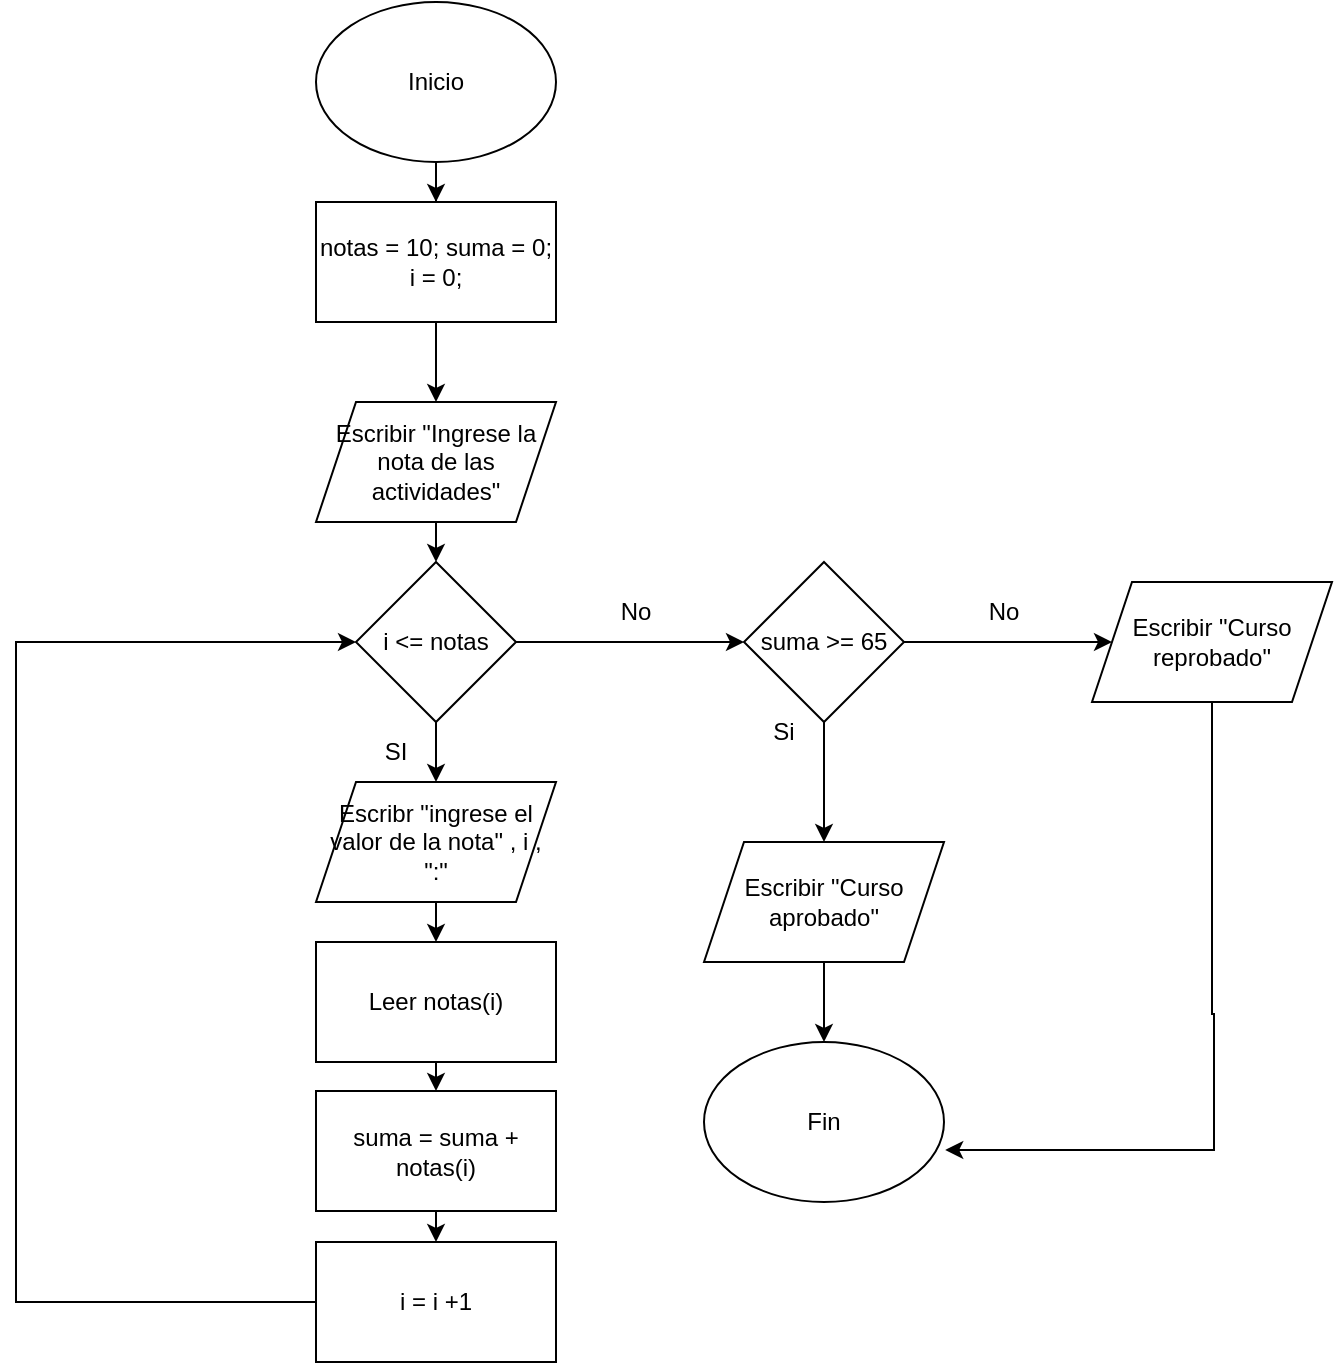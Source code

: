 <mxfile version="26.0.11">
  <diagram id="C5RBs43oDa-KdzZeNtuy" name="Page-1">
    <mxGraphModel dx="1167" dy="580" grid="1" gridSize="10" guides="1" tooltips="1" connect="1" arrows="1" fold="1" page="1" pageScale="1" pageWidth="827" pageHeight="1169" math="0" shadow="0">
      <root>
        <mxCell id="WIyWlLk6GJQsqaUBKTNV-0" />
        <mxCell id="WIyWlLk6GJQsqaUBKTNV-1" parent="WIyWlLk6GJQsqaUBKTNV-0" />
        <mxCell id="7sFbTW-ODERo6YKJCFsh-11" value="" style="edgeStyle=orthogonalEdgeStyle;rounded=0;orthogonalLoop=1;jettySize=auto;html=1;" edge="1" parent="WIyWlLk6GJQsqaUBKTNV-1" source="7sFbTW-ODERo6YKJCFsh-0" target="7sFbTW-ODERo6YKJCFsh-2">
          <mxGeometry relative="1" as="geometry" />
        </mxCell>
        <mxCell id="7sFbTW-ODERo6YKJCFsh-0" value="Inicio" style="ellipse;whiteSpace=wrap;html=1;" vertex="1" parent="WIyWlLk6GJQsqaUBKTNV-1">
          <mxGeometry x="220" y="10" width="120" height="80" as="geometry" />
        </mxCell>
        <mxCell id="7sFbTW-ODERo6YKJCFsh-18" style="edgeStyle=orthogonalEdgeStyle;rounded=0;orthogonalLoop=1;jettySize=auto;html=1;exitX=0.5;exitY=1;exitDx=0;exitDy=0;entryX=0.5;entryY=0;entryDx=0;entryDy=0;" edge="1" parent="WIyWlLk6GJQsqaUBKTNV-1" source="7sFbTW-ODERo6YKJCFsh-1" target="7sFbTW-ODERo6YKJCFsh-3">
          <mxGeometry relative="1" as="geometry" />
        </mxCell>
        <mxCell id="7sFbTW-ODERo6YKJCFsh-1" value="Escribir &quot;Ingrese la nota de las actividades&quot;" style="shape=parallelogram;perimeter=parallelogramPerimeter;whiteSpace=wrap;html=1;fixedSize=1;" vertex="1" parent="WIyWlLk6GJQsqaUBKTNV-1">
          <mxGeometry x="220" y="210" width="120" height="60" as="geometry" />
        </mxCell>
        <mxCell id="7sFbTW-ODERo6YKJCFsh-15" value="" style="edgeStyle=orthogonalEdgeStyle;rounded=0;orthogonalLoop=1;jettySize=auto;html=1;" edge="1" parent="WIyWlLk6GJQsqaUBKTNV-1" source="7sFbTW-ODERo6YKJCFsh-2" target="7sFbTW-ODERo6YKJCFsh-1">
          <mxGeometry relative="1" as="geometry" />
        </mxCell>
        <mxCell id="7sFbTW-ODERo6YKJCFsh-2" value="notas = 10; suma = 0; i = 0;" style="rounded=0;whiteSpace=wrap;html=1;" vertex="1" parent="WIyWlLk6GJQsqaUBKTNV-1">
          <mxGeometry x="220" y="110" width="120" height="60" as="geometry" />
        </mxCell>
        <mxCell id="7sFbTW-ODERo6YKJCFsh-19" style="edgeStyle=orthogonalEdgeStyle;rounded=0;orthogonalLoop=1;jettySize=auto;html=1;exitX=0.5;exitY=1;exitDx=0;exitDy=0;" edge="1" parent="WIyWlLk6GJQsqaUBKTNV-1" source="7sFbTW-ODERo6YKJCFsh-3" target="7sFbTW-ODERo6YKJCFsh-12">
          <mxGeometry relative="1" as="geometry" />
        </mxCell>
        <mxCell id="7sFbTW-ODERo6YKJCFsh-40" value="" style="edgeStyle=orthogonalEdgeStyle;rounded=0;orthogonalLoop=1;jettySize=auto;html=1;entryX=0;entryY=0.5;entryDx=0;entryDy=0;" edge="1" parent="WIyWlLk6GJQsqaUBKTNV-1" source="7sFbTW-ODERo6YKJCFsh-3" target="7sFbTW-ODERo6YKJCFsh-7">
          <mxGeometry relative="1" as="geometry" />
        </mxCell>
        <mxCell id="7sFbTW-ODERo6YKJCFsh-3" value="i &amp;lt;= notas" style="rhombus;whiteSpace=wrap;html=1;" vertex="1" parent="WIyWlLk6GJQsqaUBKTNV-1">
          <mxGeometry x="240" y="290" width="80" height="80" as="geometry" />
        </mxCell>
        <mxCell id="7sFbTW-ODERo6YKJCFsh-21" style="edgeStyle=orthogonalEdgeStyle;rounded=0;orthogonalLoop=1;jettySize=auto;html=1;exitX=0.5;exitY=1;exitDx=0;exitDy=0;entryX=0.5;entryY=0;entryDx=0;entryDy=0;" edge="1" parent="WIyWlLk6GJQsqaUBKTNV-1" source="7sFbTW-ODERo6YKJCFsh-5" target="7sFbTW-ODERo6YKJCFsh-6">
          <mxGeometry relative="1" as="geometry" />
        </mxCell>
        <mxCell id="7sFbTW-ODERo6YKJCFsh-5" value="Leer notas(i)" style="rounded=0;whiteSpace=wrap;html=1;" vertex="1" parent="WIyWlLk6GJQsqaUBKTNV-1">
          <mxGeometry x="220" y="480" width="120" height="60" as="geometry" />
        </mxCell>
        <mxCell id="7sFbTW-ODERo6YKJCFsh-35" style="edgeStyle=orthogonalEdgeStyle;rounded=0;orthogonalLoop=1;jettySize=auto;html=1;exitX=0.5;exitY=1;exitDx=0;exitDy=0;entryX=0.5;entryY=0;entryDx=0;entryDy=0;" edge="1" parent="WIyWlLk6GJQsqaUBKTNV-1" source="7sFbTW-ODERo6YKJCFsh-6" target="7sFbTW-ODERo6YKJCFsh-34">
          <mxGeometry relative="1" as="geometry" />
        </mxCell>
        <mxCell id="7sFbTW-ODERo6YKJCFsh-6" value="suma = suma + notas(i)" style="rounded=0;whiteSpace=wrap;html=1;" vertex="1" parent="WIyWlLk6GJQsqaUBKTNV-1">
          <mxGeometry x="220" y="554.5" width="120" height="60" as="geometry" />
        </mxCell>
        <mxCell id="7sFbTW-ODERo6YKJCFsh-23" style="edgeStyle=orthogonalEdgeStyle;rounded=0;orthogonalLoop=1;jettySize=auto;html=1;exitX=0.5;exitY=1;exitDx=0;exitDy=0;" edge="1" parent="WIyWlLk6GJQsqaUBKTNV-1" source="7sFbTW-ODERo6YKJCFsh-7" target="7sFbTW-ODERo6YKJCFsh-8">
          <mxGeometry relative="1" as="geometry" />
        </mxCell>
        <mxCell id="7sFbTW-ODERo6YKJCFsh-25" style="edgeStyle=orthogonalEdgeStyle;rounded=0;orthogonalLoop=1;jettySize=auto;html=1;exitX=1;exitY=0.5;exitDx=0;exitDy=0;entryX=0;entryY=0.5;entryDx=0;entryDy=0;" edge="1" parent="WIyWlLk6GJQsqaUBKTNV-1" source="7sFbTW-ODERo6YKJCFsh-7" target="7sFbTW-ODERo6YKJCFsh-9">
          <mxGeometry relative="1" as="geometry" />
        </mxCell>
        <mxCell id="7sFbTW-ODERo6YKJCFsh-7" value="suma &amp;gt;= 65" style="rhombus;whiteSpace=wrap;html=1;" vertex="1" parent="WIyWlLk6GJQsqaUBKTNV-1">
          <mxGeometry x="434" y="290" width="80" height="80" as="geometry" />
        </mxCell>
        <mxCell id="7sFbTW-ODERo6YKJCFsh-38" value="" style="edgeStyle=orthogonalEdgeStyle;rounded=0;orthogonalLoop=1;jettySize=auto;html=1;" edge="1" parent="WIyWlLk6GJQsqaUBKTNV-1" source="7sFbTW-ODERo6YKJCFsh-8" target="7sFbTW-ODERo6YKJCFsh-10">
          <mxGeometry relative="1" as="geometry" />
        </mxCell>
        <mxCell id="7sFbTW-ODERo6YKJCFsh-8" value="Escribir &quot;Curso aprobado&quot;" style="shape=parallelogram;perimeter=parallelogramPerimeter;whiteSpace=wrap;html=1;fixedSize=1;" vertex="1" parent="WIyWlLk6GJQsqaUBKTNV-1">
          <mxGeometry x="414" y="430" width="120" height="60" as="geometry" />
        </mxCell>
        <mxCell id="7sFbTW-ODERo6YKJCFsh-39" style="edgeStyle=orthogonalEdgeStyle;rounded=0;orthogonalLoop=1;jettySize=auto;html=1;entryX=1.005;entryY=0.675;entryDx=0;entryDy=0;entryPerimeter=0;" edge="1" parent="WIyWlLk6GJQsqaUBKTNV-1" source="7sFbTW-ODERo6YKJCFsh-9" target="7sFbTW-ODERo6YKJCFsh-10">
          <mxGeometry relative="1" as="geometry">
            <mxPoint x="668" y="662.667" as="targetPoint" />
            <Array as="points">
              <mxPoint x="668" y="516" />
              <mxPoint x="669" y="584" />
            </Array>
          </mxGeometry>
        </mxCell>
        <mxCell id="7sFbTW-ODERo6YKJCFsh-9" value="Escribir &quot;Curso reprobado&quot;" style="shape=parallelogram;perimeter=parallelogramPerimeter;whiteSpace=wrap;html=1;fixedSize=1;" vertex="1" parent="WIyWlLk6GJQsqaUBKTNV-1">
          <mxGeometry x="608" y="300" width="120" height="60" as="geometry" />
        </mxCell>
        <mxCell id="7sFbTW-ODERo6YKJCFsh-10" value="Fin" style="ellipse;whiteSpace=wrap;html=1;" vertex="1" parent="WIyWlLk6GJQsqaUBKTNV-1">
          <mxGeometry x="414" y="530" width="120" height="80" as="geometry" />
        </mxCell>
        <mxCell id="7sFbTW-ODERo6YKJCFsh-20" style="edgeStyle=orthogonalEdgeStyle;rounded=0;orthogonalLoop=1;jettySize=auto;html=1;exitX=0.5;exitY=1;exitDx=0;exitDy=0;entryX=0.5;entryY=0;entryDx=0;entryDy=0;" edge="1" parent="WIyWlLk6GJQsqaUBKTNV-1" source="7sFbTW-ODERo6YKJCFsh-12" target="7sFbTW-ODERo6YKJCFsh-5">
          <mxGeometry relative="1" as="geometry" />
        </mxCell>
        <mxCell id="7sFbTW-ODERo6YKJCFsh-12" value="Escribr &quot;ingrese el valor de la nota&quot; , i , &quot;:&quot;" style="shape=parallelogram;perimeter=parallelogramPerimeter;whiteSpace=wrap;html=1;fixedSize=1;" vertex="1" parent="WIyWlLk6GJQsqaUBKTNV-1">
          <mxGeometry x="220" y="400" width="120" height="60" as="geometry" />
        </mxCell>
        <mxCell id="7sFbTW-ODERo6YKJCFsh-26" value="No" style="text;html=1;align=center;verticalAlign=middle;whiteSpace=wrap;rounded=0;" vertex="1" parent="WIyWlLk6GJQsqaUBKTNV-1">
          <mxGeometry x="534" y="300" width="60" height="30" as="geometry" />
        </mxCell>
        <mxCell id="7sFbTW-ODERo6YKJCFsh-27" value="No" style="text;html=1;align=center;verticalAlign=middle;whiteSpace=wrap;rounded=0;" vertex="1" parent="WIyWlLk6GJQsqaUBKTNV-1">
          <mxGeometry x="350" y="300" width="60" height="30" as="geometry" />
        </mxCell>
        <mxCell id="7sFbTW-ODERo6YKJCFsh-29" value="SI" style="text;html=1;align=center;verticalAlign=middle;whiteSpace=wrap;rounded=0;" vertex="1" parent="WIyWlLk6GJQsqaUBKTNV-1">
          <mxGeometry x="230" y="370" width="60" height="30" as="geometry" />
        </mxCell>
        <mxCell id="7sFbTW-ODERo6YKJCFsh-30" value="Si" style="text;html=1;align=center;verticalAlign=middle;whiteSpace=wrap;rounded=0;" vertex="1" parent="WIyWlLk6GJQsqaUBKTNV-1">
          <mxGeometry x="424" y="360" width="60" height="30" as="geometry" />
        </mxCell>
        <mxCell id="7sFbTW-ODERo6YKJCFsh-37" style="edgeStyle=orthogonalEdgeStyle;rounded=0;orthogonalLoop=1;jettySize=auto;html=1;entryX=0;entryY=0.5;entryDx=0;entryDy=0;" edge="1" parent="WIyWlLk6GJQsqaUBKTNV-1" source="7sFbTW-ODERo6YKJCFsh-34" target="7sFbTW-ODERo6YKJCFsh-3">
          <mxGeometry relative="1" as="geometry">
            <mxPoint x="100" y="290" as="targetPoint" />
            <Array as="points">
              <mxPoint x="70" y="660" />
              <mxPoint x="70" y="330" />
            </Array>
          </mxGeometry>
        </mxCell>
        <mxCell id="7sFbTW-ODERo6YKJCFsh-34" value="i = i +1" style="rounded=0;whiteSpace=wrap;html=1;" vertex="1" parent="WIyWlLk6GJQsqaUBKTNV-1">
          <mxGeometry x="220" y="630" width="120" height="60" as="geometry" />
        </mxCell>
      </root>
    </mxGraphModel>
  </diagram>
</mxfile>
